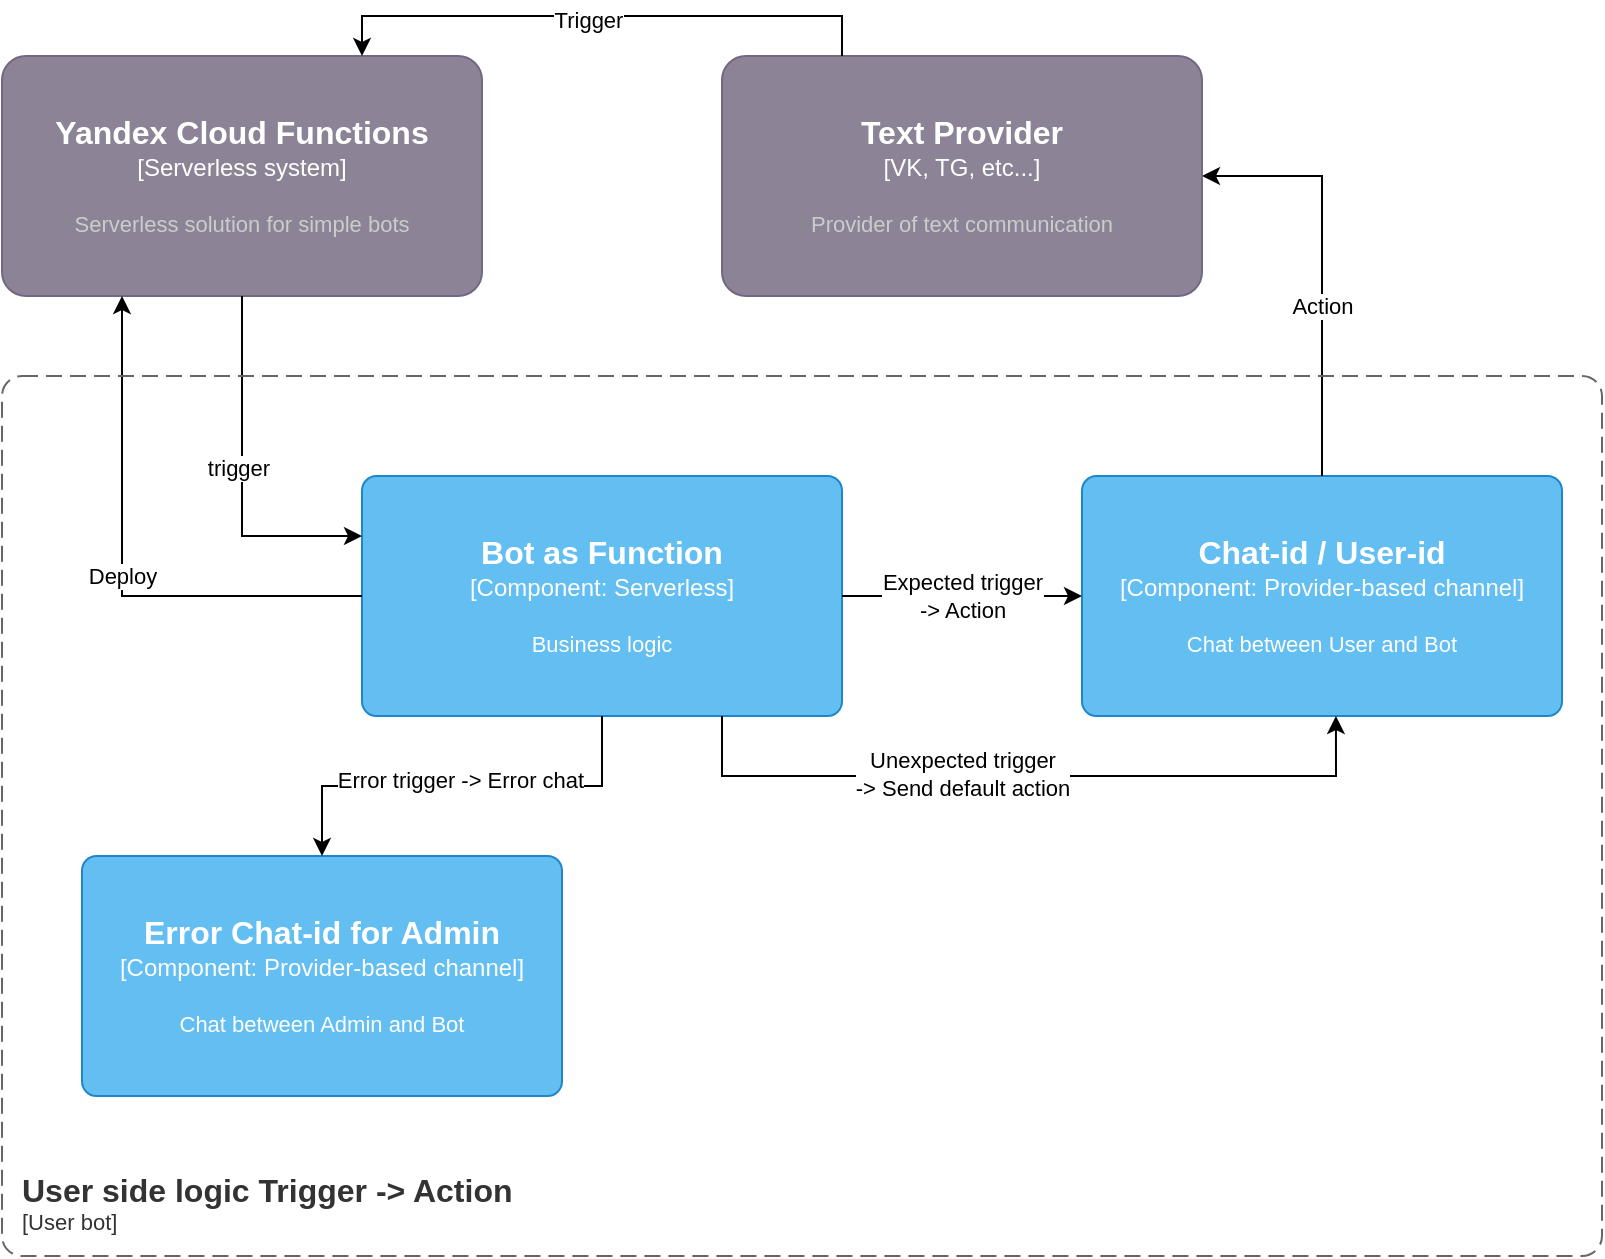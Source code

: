 <mxfile version="27.0.9">
  <diagram name="Page-1" id="7-ciIhqCzoznTtkI6eZ9">
    <mxGraphModel dx="1665" dy="875" grid="1" gridSize="10" guides="1" tooltips="1" connect="1" arrows="1" fold="1" page="1" pageScale="1" pageWidth="850" pageHeight="1100" math="0" shadow="0">
      <root>
        <mxCell id="0" />
        <mxCell id="1" parent="0" />
        <object placeholders="1" c4Name="Bot as Function" c4Type="Component" c4Technology="Serverless" c4Description="Business logic" label="&lt;font style=&quot;font-size: 16px&quot;&gt;&lt;b&gt;%c4Name%&lt;/b&gt;&lt;/font&gt;&lt;div&gt;[%c4Type%: %c4Technology%]&lt;/div&gt;&lt;br&gt;&lt;div&gt;&lt;font style=&quot;font-size: 11px&quot;&gt;%c4Description%&lt;/font&gt;&lt;/div&gt;" id="xd_B-y87xNvD3VjzEEri-8">
          <mxCell style="rounded=1;whiteSpace=wrap;html=1;labelBackgroundColor=none;fillColor=#63BEF2;fontColor=#ffffff;align=center;arcSize=6;strokeColor=#2086C9;metaEdit=1;resizable=0;points=[[0.25,0,0],[0.5,0,0],[0.75,0,0],[1,0.25,0],[1,0.5,0],[1,0.75,0],[0.75,1,0],[0.5,1,0],[0.25,1,0],[0,0.75,0],[0,0.5,0],[0,0.25,0]];" vertex="1" parent="1">
            <mxGeometry x="220" y="250" width="240" height="120" as="geometry" />
          </mxCell>
        </object>
        <object placeholders="1" c4Name="Chat-id / User-id" c4Type="Component" c4Technology="Provider-based channel" c4Description="Chat between User and Bot" label="&lt;font style=&quot;font-size: 16px&quot;&gt;&lt;b&gt;%c4Name%&lt;/b&gt;&lt;/font&gt;&lt;div&gt;[%c4Type%: %c4Technology%]&lt;/div&gt;&lt;br&gt;&lt;div&gt;&lt;font style=&quot;font-size: 11px&quot;&gt;%c4Description%&lt;/font&gt;&lt;/div&gt;" id="xd_B-y87xNvD3VjzEEri-11">
          <mxCell style="rounded=1;whiteSpace=wrap;html=1;labelBackgroundColor=none;fillColor=#63BEF2;fontColor=#ffffff;align=center;arcSize=6;strokeColor=#2086C9;metaEdit=1;resizable=0;points=[[0.25,0,0],[0.5,0,0],[0.75,0,0],[1,0.25,0],[1,0.5,0],[1,0.75,0],[0.75,1,0],[0.5,1,0],[0.25,1,0],[0,0.75,0],[0,0.5,0],[0,0.25,0]];" vertex="1" parent="1">
            <mxGeometry x="580" y="250" width="240" height="120" as="geometry" />
          </mxCell>
        </object>
        <mxCell id="xd_B-y87xNvD3VjzEEri-17" style="edgeStyle=orthogonalEdgeStyle;rounded=0;orthogonalLoop=1;jettySize=auto;html=1;entryX=1;entryY=0.5;entryDx=0;entryDy=0;entryPerimeter=0;exitX=0.5;exitY=0;exitDx=0;exitDy=0;exitPerimeter=0;" edge="1" parent="1" source="xd_B-y87xNvD3VjzEEri-11" target="xd_B-y87xNvD3VjzEEri-22">
          <mxGeometry relative="1" as="geometry">
            <mxPoint x="639.04" y="88" as="targetPoint" />
          </mxGeometry>
        </mxCell>
        <mxCell id="xd_B-y87xNvD3VjzEEri-18" value="Action" style="edgeLabel;html=1;align=center;verticalAlign=middle;resizable=0;points=[];" vertex="1" connectable="0" parent="xd_B-y87xNvD3VjzEEri-17">
          <mxGeometry x="0.032" relative="1" as="geometry">
            <mxPoint y="23" as="offset" />
          </mxGeometry>
        </mxCell>
        <object placeholders="1" c4Name="Text Provider" c4Type="VK, TG, etc..." c4Description="Provider of text communication" label="&lt;font style=&quot;font-size: 16px&quot;&gt;&lt;b&gt;%c4Name%&lt;/b&gt;&lt;/font&gt;&lt;div&gt;[%c4Type%]&lt;/div&gt;&lt;br&gt;&lt;div&gt;&lt;font style=&quot;font-size: 11px&quot;&gt;&lt;font color=&quot;#cccccc&quot;&gt;%c4Description%&lt;/font&gt;&lt;/div&gt;" id="xd_B-y87xNvD3VjzEEri-22">
          <mxCell style="rounded=1;whiteSpace=wrap;html=1;labelBackgroundColor=none;fillColor=#8C8496;fontColor=#ffffff;align=center;arcSize=10;strokeColor=#736782;metaEdit=1;resizable=0;points=[[0.25,0,0],[0.5,0,0],[0.75,0,0],[1,0.25,0],[1,0.5,0],[1,0.75,0],[0.75,1,0],[0.5,1,0],[0.25,1,0],[0,0.75,0],[0,0.5,0],[0,0.25,0]];" vertex="1" parent="1">
            <mxGeometry x="400" y="40" width="240" height="120" as="geometry" />
          </mxCell>
        </object>
        <object placeholders="1" c4Name="Yandex Cloud Functions" c4Type="Serverless system" c4Description="Serverless solution for simple bots" label="&lt;font style=&quot;font-size: 16px&quot;&gt;&lt;b&gt;%c4Name%&lt;/b&gt;&lt;/font&gt;&lt;div&gt;[%c4Type%]&lt;/div&gt;&lt;br&gt;&lt;div&gt;&lt;font style=&quot;font-size: 11px&quot;&gt;&lt;font color=&quot;#cccccc&quot;&gt;%c4Description%&lt;/font&gt;&lt;/div&gt;" id="xd_B-y87xNvD3VjzEEri-23">
          <mxCell style="rounded=1;whiteSpace=wrap;html=1;labelBackgroundColor=none;fillColor=#8C8496;fontColor=#ffffff;align=center;arcSize=10;strokeColor=#736782;metaEdit=1;resizable=0;points=[[0.25,0,0],[0.5,0,0],[0.75,0,0],[1,0.25,0],[1,0.5,0],[1,0.75,0],[0.75,1,0],[0.5,1,0],[0.25,1,0],[0,0.75,0],[0,0.5,0],[0,0.25,0]];" vertex="1" parent="1">
            <mxGeometry x="40" y="40" width="240" height="120" as="geometry" />
          </mxCell>
        </object>
        <mxCell id="xd_B-y87xNvD3VjzEEri-24" style="edgeStyle=orthogonalEdgeStyle;rounded=0;orthogonalLoop=1;jettySize=auto;html=1;entryX=0.25;entryY=1;entryDx=0;entryDy=0;entryPerimeter=0;exitX=0;exitY=0.5;exitDx=0;exitDy=0;exitPerimeter=0;" edge="1" parent="1" source="xd_B-y87xNvD3VjzEEri-8" target="xd_B-y87xNvD3VjzEEri-23">
          <mxGeometry relative="1" as="geometry" />
        </mxCell>
        <mxCell id="xd_B-y87xNvD3VjzEEri-25" value="Deploy" style="edgeLabel;html=1;align=center;verticalAlign=middle;resizable=0;points=[];" vertex="1" connectable="0" parent="xd_B-y87xNvD3VjzEEri-24">
          <mxGeometry x="-0.036" relative="1" as="geometry">
            <mxPoint as="offset" />
          </mxGeometry>
        </mxCell>
        <mxCell id="xd_B-y87xNvD3VjzEEri-28" style="edgeStyle=orthogonalEdgeStyle;rounded=0;orthogonalLoop=1;jettySize=auto;html=1;entryX=0;entryY=0.25;entryDx=0;entryDy=0;entryPerimeter=0;exitX=0.5;exitY=1;exitDx=0;exitDy=0;exitPerimeter=0;" edge="1" parent="1" source="xd_B-y87xNvD3VjzEEri-23" target="xd_B-y87xNvD3VjzEEri-8">
          <mxGeometry relative="1" as="geometry" />
        </mxCell>
        <mxCell id="xd_B-y87xNvD3VjzEEri-32" value="trigger" style="edgeLabel;html=1;align=center;verticalAlign=middle;resizable=0;points=[];" vertex="1" connectable="0" parent="xd_B-y87xNvD3VjzEEri-28">
          <mxGeometry x="-0.042" y="-2" relative="1" as="geometry">
            <mxPoint as="offset" />
          </mxGeometry>
        </mxCell>
        <mxCell id="xd_B-y87xNvD3VjzEEri-30" style="edgeStyle=orthogonalEdgeStyle;rounded=0;orthogonalLoop=1;jettySize=auto;html=1;entryX=0.75;entryY=0;entryDx=0;entryDy=0;entryPerimeter=0;exitX=0.25;exitY=0;exitDx=0;exitDy=0;exitPerimeter=0;" edge="1" parent="1" source="xd_B-y87xNvD3VjzEEri-22" target="xd_B-y87xNvD3VjzEEri-23">
          <mxGeometry relative="1" as="geometry" />
        </mxCell>
        <mxCell id="xd_B-y87xNvD3VjzEEri-31" value="Trigger" style="edgeLabel;html=1;align=center;verticalAlign=middle;resizable=0;points=[];" vertex="1" connectable="0" parent="xd_B-y87xNvD3VjzEEri-30">
          <mxGeometry x="0.05" y="2" relative="1" as="geometry">
            <mxPoint as="offset" />
          </mxGeometry>
        </mxCell>
        <mxCell id="xd_B-y87xNvD3VjzEEri-33" style="edgeStyle=orthogonalEdgeStyle;rounded=0;orthogonalLoop=1;jettySize=auto;html=1;entryX=0;entryY=0.5;entryDx=0;entryDy=0;entryPerimeter=0;" edge="1" parent="1" source="xd_B-y87xNvD3VjzEEri-8" target="xd_B-y87xNvD3VjzEEri-11">
          <mxGeometry relative="1" as="geometry" />
        </mxCell>
        <mxCell id="xd_B-y87xNvD3VjzEEri-34" value="Expected trigger&lt;div&gt;&lt;span style=&quot;background-color: light-dark(#ffffff, var(--ge-dark-color, #121212)); color: light-dark(rgb(0, 0, 0), rgb(255, 255, 255));&quot;&gt;-&amp;gt; Action&lt;/span&gt;&lt;/div&gt;" style="edgeLabel;html=1;align=center;verticalAlign=middle;resizable=0;points=[];" vertex="1" connectable="0" parent="xd_B-y87xNvD3VjzEEri-33">
          <mxGeometry x="-0.175" y="-1" relative="1" as="geometry">
            <mxPoint x="10" y="-1" as="offset" />
          </mxGeometry>
        </mxCell>
        <object placeholders="1" c4Name="User side logic Trigger -&gt; Action" c4Type="Container with Bot" c4Application="User bot" label="&lt;font style=&quot;font-size: 16px&quot;&gt;&lt;b&gt;&lt;div style=&quot;text-align: left&quot;&gt;%c4Name%&lt;/div&gt;&lt;/b&gt;&lt;/font&gt;&lt;div style=&quot;text-align: left&quot;&gt;[%c4Application%]&lt;/div&gt;" id="xd_B-y87xNvD3VjzEEri-35">
          <mxCell style="rounded=1;fontSize=11;whiteSpace=wrap;html=1;dashed=1;arcSize=20;fillColor=none;strokeColor=#666666;fontColor=#333333;labelBackgroundColor=none;align=left;verticalAlign=bottom;labelBorderColor=none;spacingTop=0;spacing=10;dashPattern=8 4;metaEdit=1;rotatable=0;perimeter=rectanglePerimeter;noLabel=0;labelPadding=0;allowArrows=0;connectable=0;expand=0;recursiveResize=0;editable=1;pointerEvents=0;absoluteArcSize=1;points=[[0.25,0,0],[0.5,0,0],[0.75,0,0],[1,0.25,0],[1,0.5,0],[1,0.75,0],[0.75,1,0],[0.5,1,0],[0.25,1,0],[0,0.75,0],[0,0.5,0],[0,0.25,0]];" vertex="1" parent="1">
            <mxGeometry x="40" y="200" width="800" height="440" as="geometry" />
          </mxCell>
        </object>
        <object placeholders="1" c4Name="Error Chat-id for Admin" c4Type="Component" c4Technology="Provider-based channel" c4Description="Chat between Admin and Bot" label="&lt;font style=&quot;font-size: 16px&quot;&gt;&lt;b&gt;%c4Name%&lt;/b&gt;&lt;/font&gt;&lt;div&gt;[%c4Type%: %c4Technology%]&lt;/div&gt;&lt;br&gt;&lt;div&gt;&lt;font style=&quot;font-size: 11px&quot;&gt;%c4Description%&lt;/font&gt;&lt;/div&gt;" id="xd_B-y87xNvD3VjzEEri-36">
          <mxCell style="rounded=1;whiteSpace=wrap;html=1;labelBackgroundColor=none;fillColor=#63BEF2;fontColor=#ffffff;align=center;arcSize=6;strokeColor=#2086C9;metaEdit=1;resizable=0;points=[[0.25,0,0],[0.5,0,0],[0.75,0,0],[1,0.25,0],[1,0.5,0],[1,0.75,0],[0.75,1,0],[0.5,1,0],[0.25,1,0],[0,0.75,0],[0,0.5,0],[0,0.25,0]];" vertex="1" parent="1">
            <mxGeometry x="80" y="440" width="240" height="120" as="geometry" />
          </mxCell>
        </object>
        <mxCell id="xd_B-y87xNvD3VjzEEri-37" style="edgeStyle=orthogonalEdgeStyle;rounded=0;orthogonalLoop=1;jettySize=auto;html=1;entryX=0.5;entryY=0;entryDx=0;entryDy=0;entryPerimeter=0;" edge="1" parent="1" source="xd_B-y87xNvD3VjzEEri-8" target="xd_B-y87xNvD3VjzEEri-36">
          <mxGeometry relative="1" as="geometry" />
        </mxCell>
        <mxCell id="xd_B-y87xNvD3VjzEEri-38" value="Error trigger -&amp;gt; Error chat" style="edgeLabel;html=1;align=center;verticalAlign=middle;resizable=0;points=[];" vertex="1" connectable="0" parent="xd_B-y87xNvD3VjzEEri-37">
          <mxGeometry x="-0.133" y="-3" relative="1" as="geometry">
            <mxPoint x="-15" as="offset" />
          </mxGeometry>
        </mxCell>
        <mxCell id="xd_B-y87xNvD3VjzEEri-41" style="edgeStyle=orthogonalEdgeStyle;rounded=0;orthogonalLoop=1;jettySize=auto;html=1;entryX=0.529;entryY=1;entryDx=0;entryDy=0;entryPerimeter=0;exitX=0.75;exitY=1;exitDx=0;exitDy=0;exitPerimeter=0;" edge="1" parent="1" source="xd_B-y87xNvD3VjzEEri-8" target="xd_B-y87xNvD3VjzEEri-11">
          <mxGeometry relative="1" as="geometry">
            <Array as="points">
              <mxPoint x="400" y="400" />
              <mxPoint x="707" y="400" />
            </Array>
          </mxGeometry>
        </mxCell>
        <mxCell id="xd_B-y87xNvD3VjzEEri-42" value="Unexpected trigger&lt;div&gt;-&amp;gt; Send default action&lt;/div&gt;" style="edgeLabel;html=1;align=center;verticalAlign=middle;resizable=0;points=[];" vertex="1" connectable="0" parent="xd_B-y87xNvD3VjzEEri-41">
          <mxGeometry x="-0.104" y="1" relative="1" as="geometry">
            <mxPoint x="-15" as="offset" />
          </mxGeometry>
        </mxCell>
      </root>
    </mxGraphModel>
  </diagram>
</mxfile>
